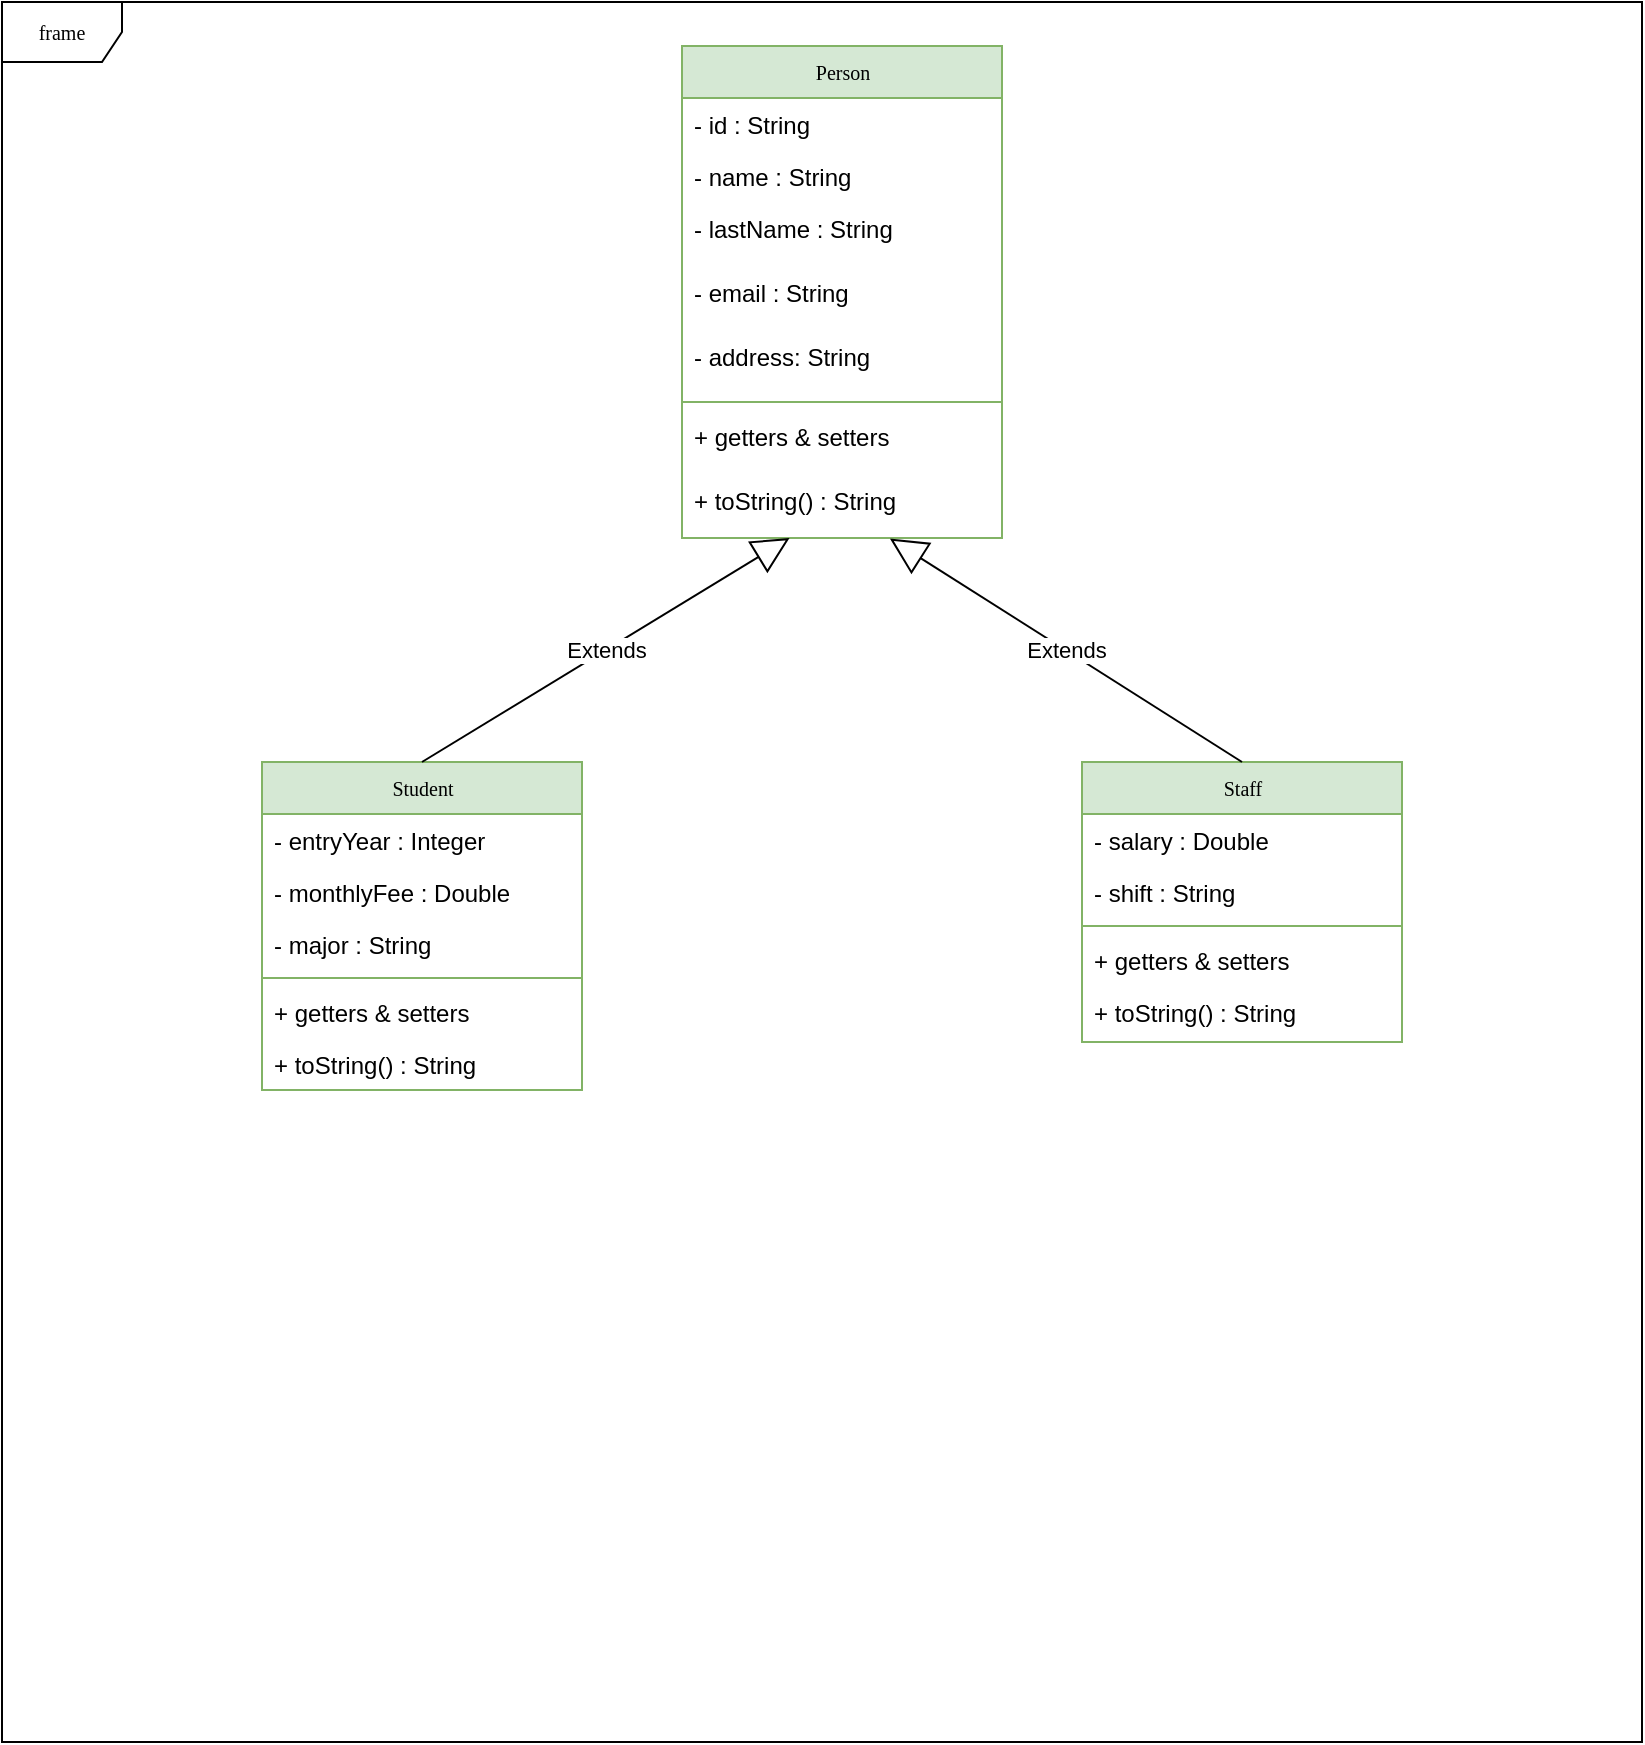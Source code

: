 <mxfile version="24.2.2" type="github">
  <diagram name="Page-1" id="c4acf3e9-155e-7222-9cf6-157b1a14988f">
    <mxGraphModel dx="732" dy="410" grid="1" gridSize="10" guides="1" tooltips="1" connect="1" arrows="1" fold="1" page="1" pageScale="1" pageWidth="850" pageHeight="1100" background="none" math="0" shadow="0">
      <root>
        <mxCell id="0" />
        <mxCell id="1" parent="0" />
        <mxCell id="17acba5748e5396b-1" value="frame" style="shape=umlFrame;whiteSpace=wrap;html=1;rounded=0;shadow=0;comic=0;labelBackgroundColor=none;strokeWidth=1;fontFamily=Verdana;fontSize=10;align=center;" parent="1" vertex="1">
          <mxGeometry x="20" y="20" width="820" height="870" as="geometry" />
        </mxCell>
        <mxCell id="17acba5748e5396b-20" value="Person" style="swimlane;html=1;fontStyle=0;childLayout=stackLayout;horizontal=1;startSize=26;fillColor=#d5e8d4;horizontalStack=0;resizeParent=1;resizeLast=0;collapsible=1;marginBottom=0;swimlaneFillColor=#ffffff;rounded=0;shadow=0;comic=0;labelBackgroundColor=none;strokeWidth=1;fontFamily=Verdana;fontSize=10;align=center;strokeColor=#82b366;" parent="1" vertex="1">
          <mxGeometry x="360" y="42" width="160" height="246" as="geometry" />
        </mxCell>
        <mxCell id="17acba5748e5396b-21" value="- id : String" style="text;html=1;strokeColor=none;fillColor=none;align=left;verticalAlign=top;spacingLeft=4;spacingRight=4;whiteSpace=wrap;overflow=hidden;rotatable=0;points=[[0,0.5],[1,0.5]];portConstraint=eastwest;" parent="17acba5748e5396b-20" vertex="1">
          <mxGeometry y="26" width="160" height="26" as="geometry" />
        </mxCell>
        <mxCell id="17acba5748e5396b-24" value="- name : String" style="text;html=1;strokeColor=none;fillColor=none;align=left;verticalAlign=top;spacingLeft=4;spacingRight=4;whiteSpace=wrap;overflow=hidden;rotatable=0;points=[[0,0.5],[1,0.5]];portConstraint=eastwest;" parent="17acba5748e5396b-20" vertex="1">
          <mxGeometry y="52" width="160" height="26" as="geometry" />
        </mxCell>
        <mxCell id="lZ5PlsN9nsdgUw_wiI4V-6" value="- lastName : String" style="text;html=1;strokeColor=none;fillColor=none;align=left;verticalAlign=top;spacingLeft=4;spacingRight=4;whiteSpace=wrap;overflow=hidden;rotatable=0;points=[[0,0.5],[1,0.5]];portConstraint=eastwest;" vertex="1" parent="17acba5748e5396b-20">
          <mxGeometry y="78" width="160" height="32" as="geometry" />
        </mxCell>
        <mxCell id="lZ5PlsN9nsdgUw_wiI4V-7" value="- email : String" style="text;html=1;strokeColor=none;fillColor=none;align=left;verticalAlign=top;spacingLeft=4;spacingRight=4;whiteSpace=wrap;overflow=hidden;rotatable=0;points=[[0,0.5],[1,0.5]];portConstraint=eastwest;" vertex="1" parent="17acba5748e5396b-20">
          <mxGeometry y="110" width="160" height="32" as="geometry" />
        </mxCell>
        <mxCell id="17acba5748e5396b-26" value="- address: String" style="text;html=1;strokeColor=none;fillColor=none;align=left;verticalAlign=top;spacingLeft=4;spacingRight=4;whiteSpace=wrap;overflow=hidden;rotatable=0;points=[[0,0.5],[1,0.5]];portConstraint=eastwest;" parent="17acba5748e5396b-20" vertex="1">
          <mxGeometry y="142" width="160" height="32" as="geometry" />
        </mxCell>
        <mxCell id="lZ5PlsN9nsdgUw_wiI4V-16" value="" style="line;strokeWidth=1;fillColor=none;align=left;verticalAlign=middle;spacingTop=-1;spacingLeft=3;spacingRight=3;rotatable=0;labelPosition=right;points=[];portConstraint=eastwest;strokeColor=inherit;" vertex="1" parent="17acba5748e5396b-20">
          <mxGeometry y="174" width="160" height="8" as="geometry" />
        </mxCell>
        <mxCell id="lZ5PlsN9nsdgUw_wiI4V-14" value="+ getters &amp;amp; setters" style="text;html=1;strokeColor=none;fillColor=none;align=left;verticalAlign=top;spacingLeft=4;spacingRight=4;whiteSpace=wrap;overflow=hidden;rotatable=0;points=[[0,0.5],[1,0.5]];portConstraint=eastwest;" vertex="1" parent="17acba5748e5396b-20">
          <mxGeometry y="182" width="160" height="32" as="geometry" />
        </mxCell>
        <mxCell id="lZ5PlsN9nsdgUw_wiI4V-15" value="+ toString() : String" style="text;html=1;strokeColor=none;fillColor=none;align=left;verticalAlign=top;spacingLeft=4;spacingRight=4;whiteSpace=wrap;overflow=hidden;rotatable=0;points=[[0,0.5],[1,0.5]];portConstraint=eastwest;" vertex="1" parent="17acba5748e5396b-20">
          <mxGeometry y="214" width="160" height="32" as="geometry" />
        </mxCell>
        <mxCell id="17acba5748e5396b-30" value="Student" style="swimlane;html=1;fontStyle=0;childLayout=stackLayout;horizontal=1;startSize=26;fillColor=#d5e8d4;horizontalStack=0;resizeParent=1;resizeLast=0;collapsible=1;marginBottom=0;swimlaneFillColor=#ffffff;rounded=0;shadow=0;comic=0;labelBackgroundColor=none;strokeWidth=1;fontFamily=Verdana;fontSize=10;align=center;strokeColor=#82b366;" parent="1" vertex="1">
          <mxGeometry x="150" y="400" width="160" height="164" as="geometry" />
        </mxCell>
        <mxCell id="17acba5748e5396b-31" value="- entryYear : Integer" style="text;html=1;strokeColor=none;fillColor=none;align=left;verticalAlign=top;spacingLeft=4;spacingRight=4;whiteSpace=wrap;overflow=hidden;rotatable=0;points=[[0,0.5],[1,0.5]];portConstraint=eastwest;" parent="17acba5748e5396b-30" vertex="1">
          <mxGeometry y="26" width="160" height="26" as="geometry" />
        </mxCell>
        <mxCell id="17acba5748e5396b-32" value="- monthlyFee : Double" style="text;html=1;strokeColor=none;fillColor=none;align=left;verticalAlign=top;spacingLeft=4;spacingRight=4;whiteSpace=wrap;overflow=hidden;rotatable=0;points=[[0,0.5],[1,0.5]];portConstraint=eastwest;" parent="17acba5748e5396b-30" vertex="1">
          <mxGeometry y="52" width="160" height="26" as="geometry" />
        </mxCell>
        <mxCell id="17acba5748e5396b-33" value="- major : String" style="text;html=1;strokeColor=none;fillColor=none;align=left;verticalAlign=top;spacingLeft=4;spacingRight=4;whiteSpace=wrap;overflow=hidden;rotatable=0;points=[[0,0.5],[1,0.5]];portConstraint=eastwest;" parent="17acba5748e5396b-30" vertex="1">
          <mxGeometry y="78" width="160" height="26" as="geometry" />
        </mxCell>
        <mxCell id="lZ5PlsN9nsdgUw_wiI4V-22" value="" style="line;strokeWidth=1;fillColor=none;align=left;verticalAlign=middle;spacingTop=-1;spacingLeft=3;spacingRight=3;rotatable=0;labelPosition=right;points=[];portConstraint=eastwest;strokeColor=inherit;" vertex="1" parent="17acba5748e5396b-30">
          <mxGeometry y="104" width="160" height="8" as="geometry" />
        </mxCell>
        <mxCell id="lZ5PlsN9nsdgUw_wiI4V-19" value="+ getters &amp;amp; setters" style="text;html=1;strokeColor=none;fillColor=none;align=left;verticalAlign=top;spacingLeft=4;spacingRight=4;whiteSpace=wrap;overflow=hidden;rotatable=0;points=[[0,0.5],[1,0.5]];portConstraint=eastwest;" vertex="1" parent="17acba5748e5396b-30">
          <mxGeometry y="112" width="160" height="26" as="geometry" />
        </mxCell>
        <mxCell id="lZ5PlsN9nsdgUw_wiI4V-20" value="+ toString() : String" style="text;html=1;strokeColor=none;fillColor=none;align=left;verticalAlign=top;spacingLeft=4;spacingRight=4;whiteSpace=wrap;overflow=hidden;rotatable=0;points=[[0,0.5],[1,0.5]];portConstraint=eastwest;" vertex="1" parent="17acba5748e5396b-30">
          <mxGeometry y="138" width="160" height="26" as="geometry" />
        </mxCell>
        <mxCell id="lZ5PlsN9nsdgUw_wiI4V-8" value="Extends" style="endArrow=block;endSize=16;endFill=0;html=1;rounded=0;exitX=0.5;exitY=0;exitDx=0;exitDy=0;" edge="1" parent="1" source="17acba5748e5396b-30" target="lZ5PlsN9nsdgUw_wiI4V-15">
          <mxGeometry width="160" relative="1" as="geometry">
            <mxPoint x="250" y="270" as="sourcePoint" />
            <mxPoint x="440" y="220" as="targetPoint" />
          </mxGeometry>
        </mxCell>
        <mxCell id="lZ5PlsN9nsdgUw_wiI4V-9" value="Staff" style="swimlane;html=1;fontStyle=0;childLayout=stackLayout;horizontal=1;startSize=26;fillColor=#d5e8d4;horizontalStack=0;resizeParent=1;resizeLast=0;collapsible=1;marginBottom=0;swimlaneFillColor=#ffffff;rounded=0;shadow=0;comic=0;labelBackgroundColor=none;strokeWidth=1;fontFamily=Verdana;fontSize=10;align=center;strokeColor=#82b366;" vertex="1" parent="1">
          <mxGeometry x="560" y="400" width="160" height="140" as="geometry" />
        </mxCell>
        <mxCell id="lZ5PlsN9nsdgUw_wiI4V-10" value="- salary : Double" style="text;html=1;strokeColor=none;fillColor=none;align=left;verticalAlign=top;spacingLeft=4;spacingRight=4;whiteSpace=wrap;overflow=hidden;rotatable=0;points=[[0,0.5],[1,0.5]];portConstraint=eastwest;" vertex="1" parent="lZ5PlsN9nsdgUw_wiI4V-9">
          <mxGeometry y="26" width="160" height="26" as="geometry" />
        </mxCell>
        <mxCell id="lZ5PlsN9nsdgUw_wiI4V-11" value="- shift : String" style="text;html=1;strokeColor=none;fillColor=none;align=left;verticalAlign=top;spacingLeft=4;spacingRight=4;whiteSpace=wrap;overflow=hidden;rotatable=0;points=[[0,0.5],[1,0.5]];portConstraint=eastwest;" vertex="1" parent="lZ5PlsN9nsdgUw_wiI4V-9">
          <mxGeometry y="52" width="160" height="26" as="geometry" />
        </mxCell>
        <mxCell id="lZ5PlsN9nsdgUw_wiI4V-21" value="" style="line;strokeWidth=1;fillColor=none;align=left;verticalAlign=middle;spacingTop=-1;spacingLeft=3;spacingRight=3;rotatable=0;labelPosition=right;points=[];portConstraint=eastwest;strokeColor=inherit;" vertex="1" parent="lZ5PlsN9nsdgUw_wiI4V-9">
          <mxGeometry y="78" width="160" height="8" as="geometry" />
        </mxCell>
        <mxCell id="lZ5PlsN9nsdgUw_wiI4V-18" value="+ getters &amp;amp; setters" style="text;html=1;strokeColor=none;fillColor=none;align=left;verticalAlign=top;spacingLeft=4;spacingRight=4;whiteSpace=wrap;overflow=hidden;rotatable=0;points=[[0,0.5],[1,0.5]];portConstraint=eastwest;" vertex="1" parent="lZ5PlsN9nsdgUw_wiI4V-9">
          <mxGeometry y="86" width="160" height="26" as="geometry" />
        </mxCell>
        <mxCell id="lZ5PlsN9nsdgUw_wiI4V-24" value="+ toString() : String" style="text;html=1;strokeColor=none;fillColor=none;align=left;verticalAlign=top;spacingLeft=4;spacingRight=4;whiteSpace=wrap;overflow=hidden;rotatable=0;points=[[0,0.5],[1,0.5]];portConstraint=eastwest;" vertex="1" parent="lZ5PlsN9nsdgUw_wiI4V-9">
          <mxGeometry y="112" width="160" height="26" as="geometry" />
        </mxCell>
        <mxCell id="lZ5PlsN9nsdgUw_wiI4V-13" value="Extends" style="endArrow=block;endSize=16;endFill=0;html=1;rounded=0;exitX=0.5;exitY=0;exitDx=0;exitDy=0;entryX=0.65;entryY=1.01;entryDx=0;entryDy=0;entryPerimeter=0;" edge="1" parent="1" source="lZ5PlsN9nsdgUw_wiI4V-9" target="lZ5PlsN9nsdgUw_wiI4V-15">
          <mxGeometry width="160" relative="1" as="geometry">
            <mxPoint x="250" y="320" as="sourcePoint" />
            <mxPoint x="450" y="230" as="targetPoint" />
          </mxGeometry>
        </mxCell>
      </root>
    </mxGraphModel>
  </diagram>
</mxfile>
